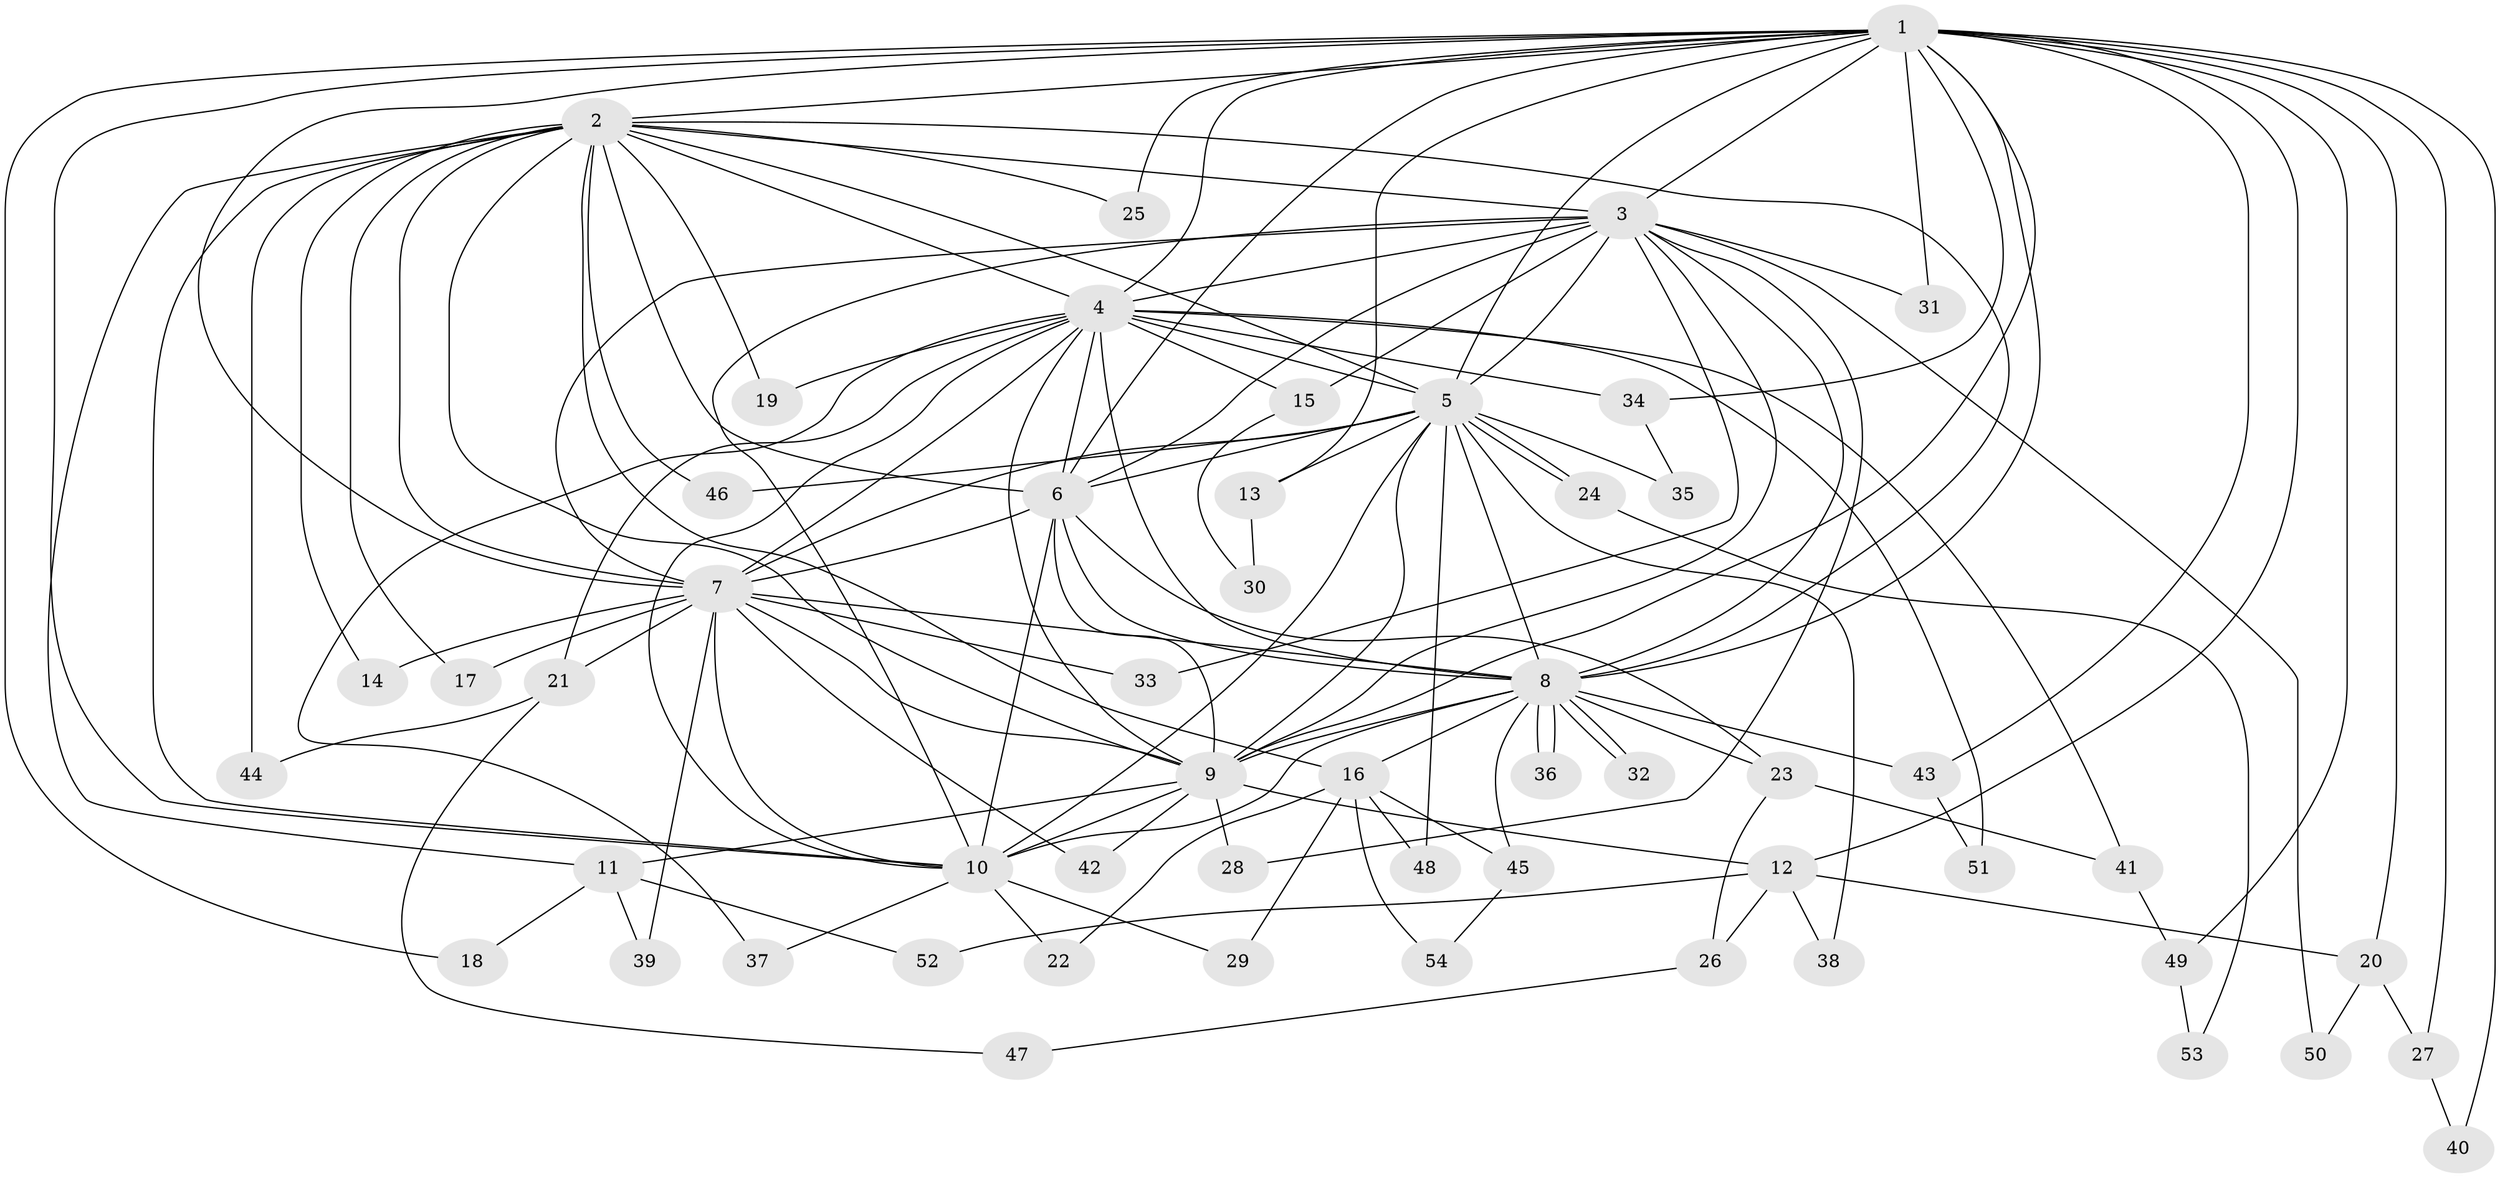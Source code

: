 // Generated by graph-tools (version 1.1) at 2025/46/03/09/25 04:46:30]
// undirected, 54 vertices, 133 edges
graph export_dot {
graph [start="1"]
  node [color=gray90,style=filled];
  1;
  2;
  3;
  4;
  5;
  6;
  7;
  8;
  9;
  10;
  11;
  12;
  13;
  14;
  15;
  16;
  17;
  18;
  19;
  20;
  21;
  22;
  23;
  24;
  25;
  26;
  27;
  28;
  29;
  30;
  31;
  32;
  33;
  34;
  35;
  36;
  37;
  38;
  39;
  40;
  41;
  42;
  43;
  44;
  45;
  46;
  47;
  48;
  49;
  50;
  51;
  52;
  53;
  54;
  1 -- 2;
  1 -- 3;
  1 -- 4;
  1 -- 5;
  1 -- 6;
  1 -- 7;
  1 -- 8;
  1 -- 9;
  1 -- 10;
  1 -- 12;
  1 -- 13;
  1 -- 18;
  1 -- 20;
  1 -- 25;
  1 -- 27;
  1 -- 31;
  1 -- 34;
  1 -- 40;
  1 -- 43;
  1 -- 49;
  2 -- 3;
  2 -- 4;
  2 -- 5;
  2 -- 6;
  2 -- 7;
  2 -- 8;
  2 -- 9;
  2 -- 10;
  2 -- 11;
  2 -- 14;
  2 -- 16;
  2 -- 17;
  2 -- 19;
  2 -- 25;
  2 -- 44;
  2 -- 46;
  3 -- 4;
  3 -- 5;
  3 -- 6;
  3 -- 7;
  3 -- 8;
  3 -- 9;
  3 -- 10;
  3 -- 15;
  3 -- 28;
  3 -- 31;
  3 -- 33;
  3 -- 50;
  4 -- 5;
  4 -- 6;
  4 -- 7;
  4 -- 8;
  4 -- 9;
  4 -- 10;
  4 -- 15;
  4 -- 19;
  4 -- 21;
  4 -- 34;
  4 -- 37;
  4 -- 41;
  4 -- 51;
  5 -- 6;
  5 -- 7;
  5 -- 8;
  5 -- 9;
  5 -- 10;
  5 -- 13;
  5 -- 24;
  5 -- 24;
  5 -- 35;
  5 -- 38;
  5 -- 46;
  5 -- 48;
  6 -- 7;
  6 -- 8;
  6 -- 9;
  6 -- 10;
  6 -- 23;
  7 -- 8;
  7 -- 9;
  7 -- 10;
  7 -- 14;
  7 -- 17;
  7 -- 21;
  7 -- 33;
  7 -- 39;
  7 -- 42;
  8 -- 9;
  8 -- 10;
  8 -- 16;
  8 -- 23;
  8 -- 32;
  8 -- 32;
  8 -- 36;
  8 -- 36;
  8 -- 43;
  8 -- 45;
  9 -- 10;
  9 -- 11;
  9 -- 12;
  9 -- 28;
  9 -- 42;
  10 -- 22;
  10 -- 29;
  10 -- 37;
  11 -- 18;
  11 -- 39;
  11 -- 52;
  12 -- 20;
  12 -- 26;
  12 -- 38;
  12 -- 52;
  13 -- 30;
  15 -- 30;
  16 -- 22;
  16 -- 29;
  16 -- 45;
  16 -- 48;
  16 -- 54;
  20 -- 27;
  20 -- 50;
  21 -- 44;
  21 -- 47;
  23 -- 26;
  23 -- 41;
  24 -- 53;
  26 -- 47;
  27 -- 40;
  34 -- 35;
  41 -- 49;
  43 -- 51;
  45 -- 54;
  49 -- 53;
}
